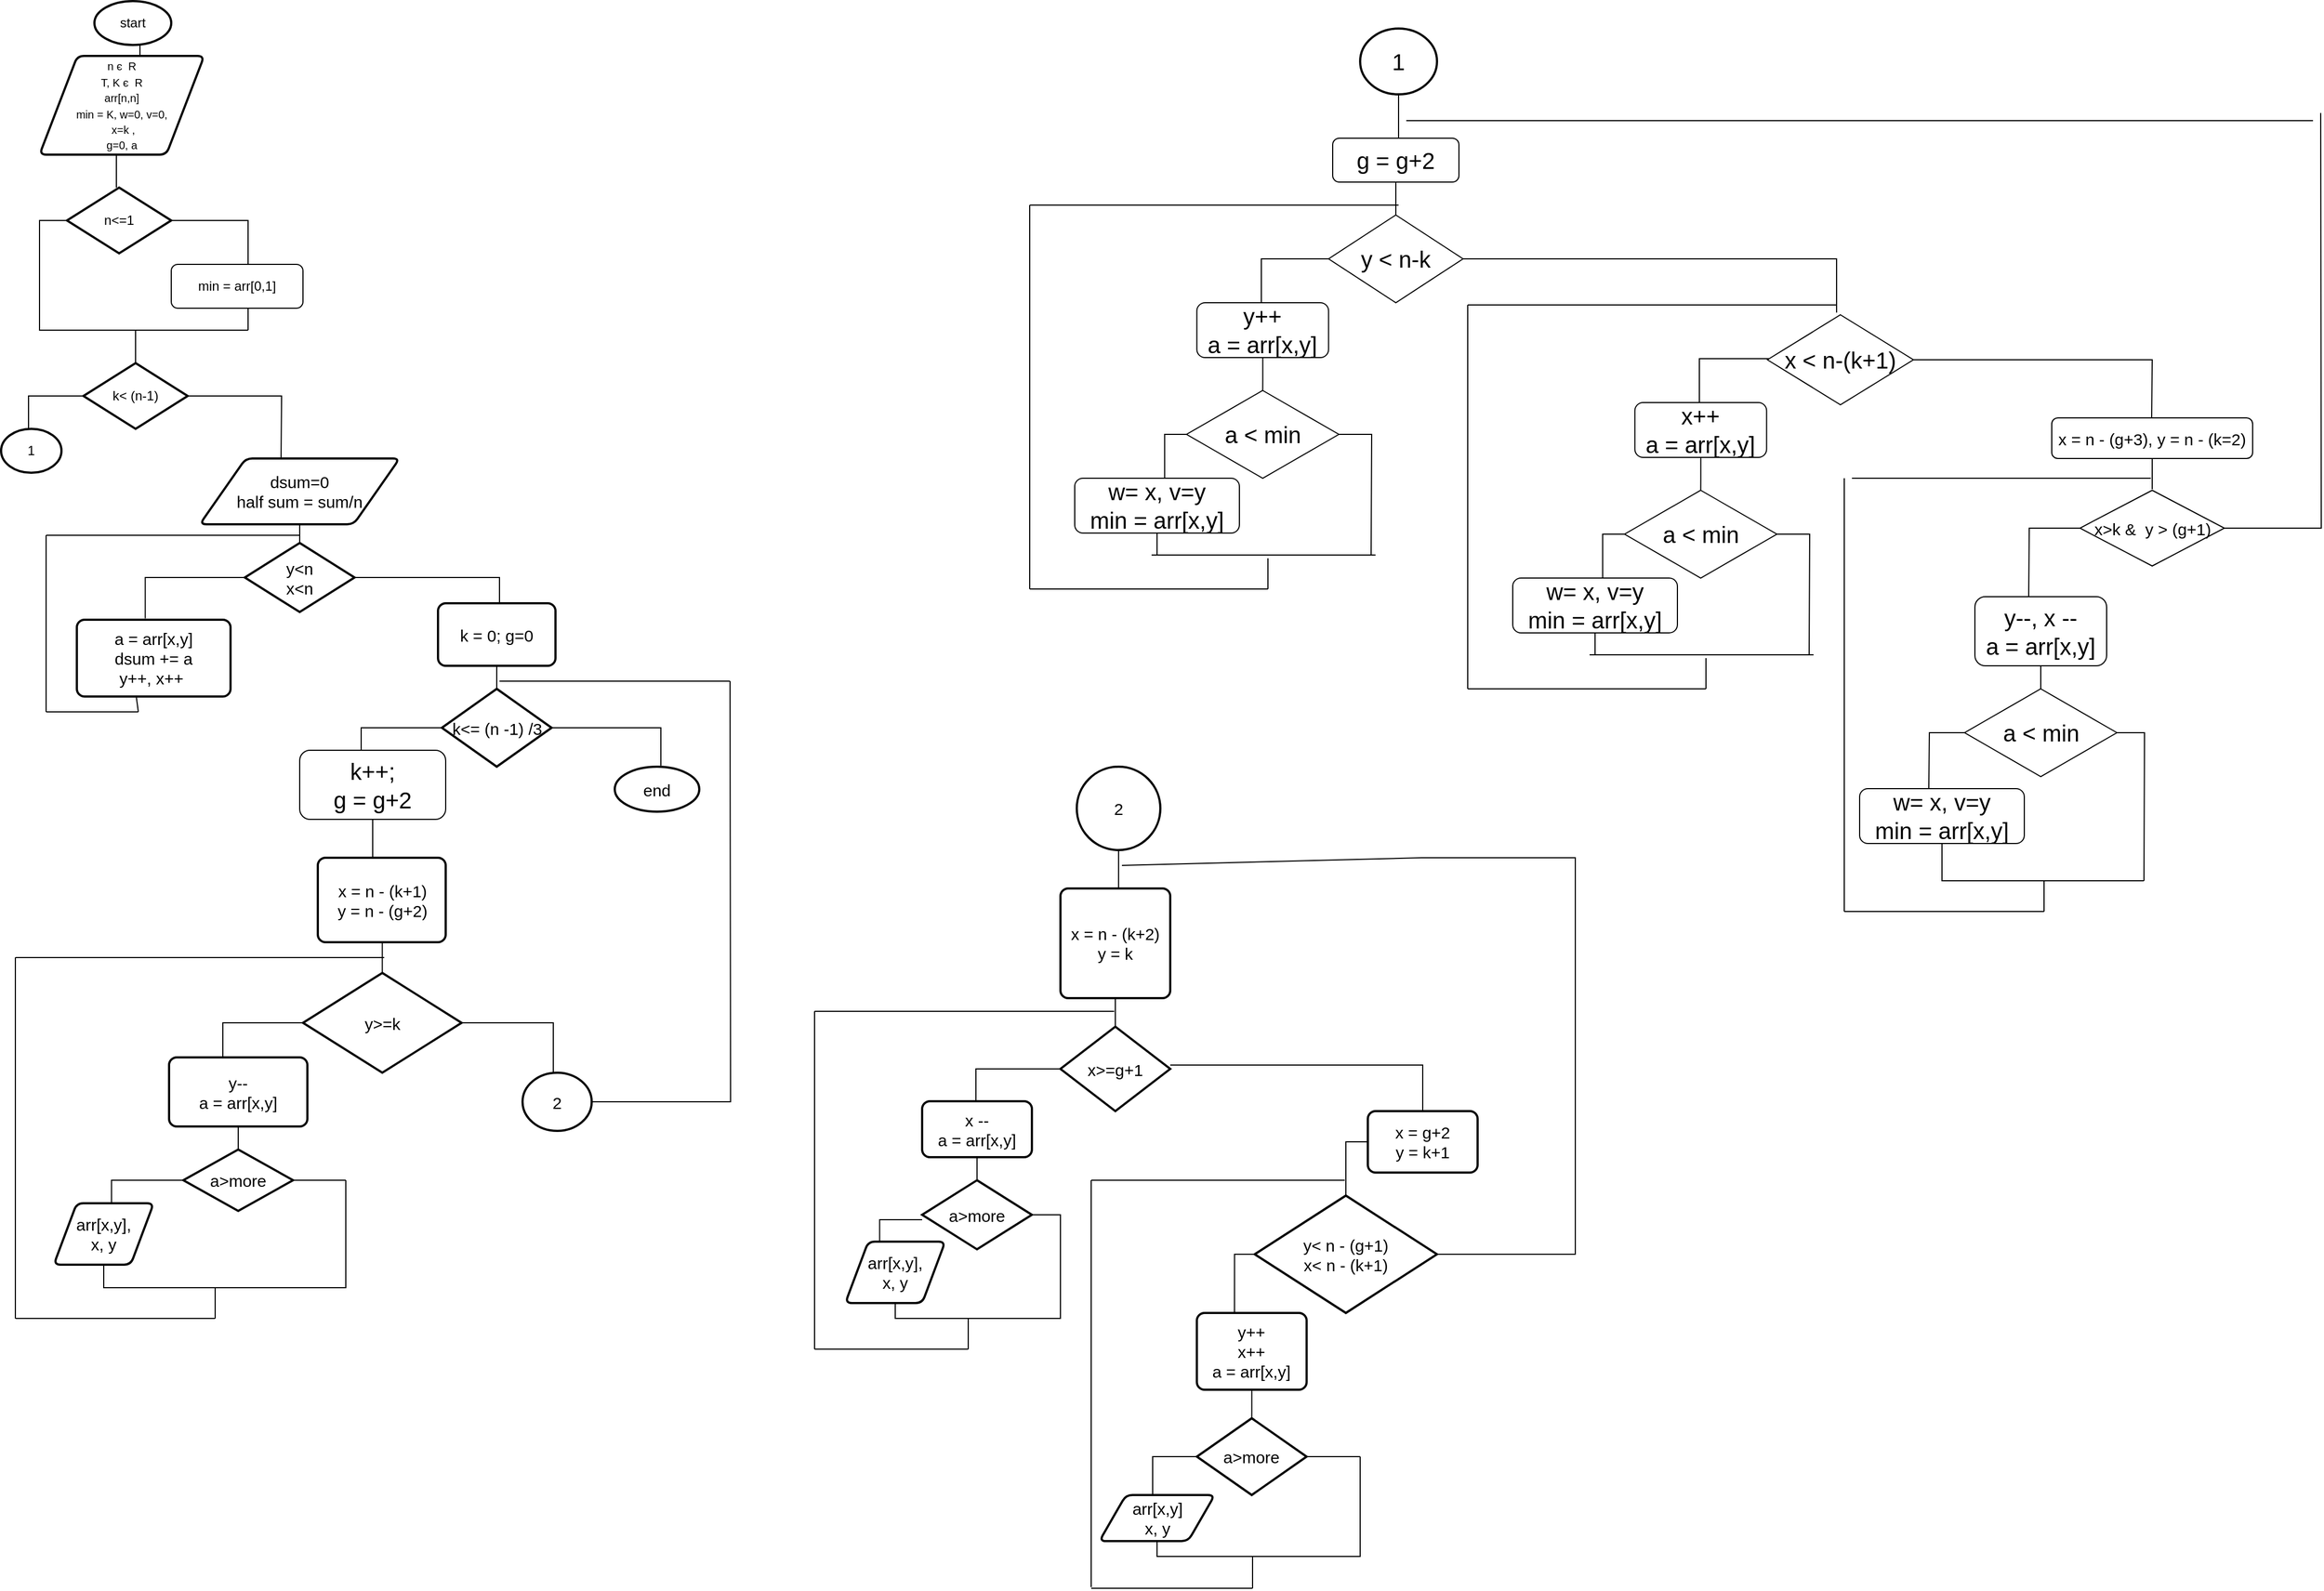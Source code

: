 <mxfile version="16.2.4" type="device"><diagram id="taNJNxWePkqRhsnGeFaj" name="Page-1"><mxGraphModel dx="1727" dy="1980" grid="1" gridSize="7" guides="1" tooltips="1" connect="1" arrows="1" fold="1" page="1" pageScale="1" pageWidth="2339" pageHeight="3300" math="0" shadow="0"><root><mxCell id="0"/><mxCell id="1" parent="0"/><mxCell id="MBx-ODKDpUe-lA3WlUnt-1" style="edgeStyle=orthogonalEdgeStyle;rounded=0;orthogonalLoop=1;jettySize=auto;html=1;exitX=0.5;exitY=1;exitDx=0;exitDy=0;exitPerimeter=0;entryX=0.61;entryY=0;entryDx=0;entryDy=0;entryPerimeter=0;endArrow=none;endFill=0;" edge="1" parent="1" source="MBx-ODKDpUe-lA3WlUnt-2" target="MBx-ODKDpUe-lA3WlUnt-4"><mxGeometry relative="1" as="geometry"/></mxCell><mxCell id="MBx-ODKDpUe-lA3WlUnt-2" value="start" style="strokeWidth=2;html=1;shape=mxgraph.flowchart.start_1;whiteSpace=wrap;" vertex="1" parent="1"><mxGeometry x="100" y="10" width="70" height="40" as="geometry"/></mxCell><mxCell id="MBx-ODKDpUe-lA3WlUnt-3" style="edgeStyle=orthogonalEdgeStyle;rounded=0;orthogonalLoop=1;jettySize=auto;html=1;exitX=0.5;exitY=1;exitDx=0;exitDy=0;fontSize=10;endArrow=none;endFill=0;" edge="1" parent="1" source="MBx-ODKDpUe-lA3WlUnt-4"><mxGeometry relative="1" as="geometry"><mxPoint x="120" y="180" as="targetPoint"/></mxGeometry></mxCell><mxCell id="MBx-ODKDpUe-lA3WlUnt-4" value="&lt;font style=&quot;font-size: 10px&quot;&gt;&lt;font style=&quot;font-size: 10px&quot;&gt;n є &amp;nbsp;R&lt;br&gt;T, K&amp;nbsp;є &amp;nbsp;R&lt;br&gt;&lt;/font&gt;&lt;font style=&quot;font-size: 10px&quot;&gt;arr[n,n]&lt;br&gt;min = K,&amp;nbsp;w=0, v=0,&lt;br&gt;&amp;nbsp;x=k ,&lt;br&gt;g=0, a&lt;/font&gt;&lt;/font&gt;" style="shape=parallelogram;html=1;strokeWidth=2;perimeter=parallelogramPerimeter;whiteSpace=wrap;rounded=1;arcSize=12;size=0.23;" vertex="1" parent="1"><mxGeometry x="50" y="60" width="150" height="90" as="geometry"/></mxCell><mxCell id="MBx-ODKDpUe-lA3WlUnt-5" style="edgeStyle=orthogonalEdgeStyle;rounded=0;orthogonalLoop=1;jettySize=auto;html=1;endArrow=none;endFill=0;" edge="1" parent="1" source="MBx-ODKDpUe-lA3WlUnt-7"><mxGeometry relative="1" as="geometry"><mxPoint x="240" y="310" as="targetPoint"/><Array as="points"><mxPoint x="50" y="210"/><mxPoint x="50" y="310"/></Array></mxGeometry></mxCell><mxCell id="MBx-ODKDpUe-lA3WlUnt-6" style="edgeStyle=orthogonalEdgeStyle;rounded=0;orthogonalLoop=1;jettySize=auto;html=1;endArrow=none;endFill=0;" edge="1" parent="1" source="MBx-ODKDpUe-lA3WlUnt-7"><mxGeometry relative="1" as="geometry"><mxPoint x="240" y="310" as="targetPoint"/><Array as="points"><mxPoint x="240" y="210"/></Array></mxGeometry></mxCell><mxCell id="MBx-ODKDpUe-lA3WlUnt-7" value="n&amp;lt;=1" style="strokeWidth=2;html=1;shape=mxgraph.flowchart.decision;whiteSpace=wrap;" vertex="1" parent="1"><mxGeometry x="75" y="180" width="95" height="60" as="geometry"/></mxCell><mxCell id="MBx-ODKDpUe-lA3WlUnt-8" value="min = arr[0,1]" style="rounded=1;whiteSpace=wrap;html=1;" vertex="1" parent="1"><mxGeometry x="170" y="250" width="120" height="40" as="geometry"/></mxCell><mxCell id="MBx-ODKDpUe-lA3WlUnt-9" style="edgeStyle=orthogonalEdgeStyle;rounded=0;orthogonalLoop=1;jettySize=auto;html=1;endArrow=none;endFill=0;" edge="1" parent="1" source="MBx-ODKDpUe-lA3WlUnt-12"><mxGeometry relative="1" as="geometry"><mxPoint x="270" y="430" as="targetPoint"/></mxGeometry></mxCell><mxCell id="MBx-ODKDpUe-lA3WlUnt-10" style="edgeStyle=orthogonalEdgeStyle;rounded=0;orthogonalLoop=1;jettySize=auto;html=1;fontSize=10;endArrow=none;endFill=0;" edge="1" parent="1" source="MBx-ODKDpUe-lA3WlUnt-12"><mxGeometry relative="1" as="geometry"><mxPoint x="40.0" y="400" as="targetPoint"/><Array as="points"><mxPoint x="40" y="370"/></Array></mxGeometry></mxCell><mxCell id="MBx-ODKDpUe-lA3WlUnt-11" style="edgeStyle=orthogonalEdgeStyle;rounded=0;orthogonalLoop=1;jettySize=auto;html=1;fontSize=10;endArrow=none;endFill=0;" edge="1" parent="1" source="MBx-ODKDpUe-lA3WlUnt-12"><mxGeometry relative="1" as="geometry"><mxPoint x="137.5" y="310" as="targetPoint"/></mxGeometry></mxCell><mxCell id="MBx-ODKDpUe-lA3WlUnt-12" value="k&amp;lt; (n-1)" style="strokeWidth=2;html=1;shape=mxgraph.flowchart.decision;whiteSpace=wrap;" vertex="1" parent="1"><mxGeometry x="90" y="340" width="95" height="60" as="geometry"/></mxCell><mxCell id="MBx-ODKDpUe-lA3WlUnt-13" value="1" style="strokeWidth=2;html=1;shape=mxgraph.flowchart.start_2;whiteSpace=wrap;" vertex="1" parent="1"><mxGeometry x="15" y="400" width="55" height="40" as="geometry"/></mxCell><mxCell id="MBx-ODKDpUe-lA3WlUnt-28" style="edgeStyle=orthogonalEdgeStyle;rounded=0;orthogonalLoop=1;jettySize=auto;html=1;fontSize=21;endArrow=none;endFill=0;" edge="1" parent="1" source="MBx-ODKDpUe-lA3WlUnt-29"><mxGeometry relative="1" as="geometry"><mxPoint x="1288" y="135.0" as="targetPoint"/></mxGeometry></mxCell><mxCell id="MBx-ODKDpUe-lA3WlUnt-29" value="&lt;font style=&quot;font-size: 21px&quot;&gt;1&lt;/font&gt;" style="strokeWidth=2;html=1;shape=mxgraph.flowchart.start_2;whiteSpace=wrap;fontSize=10;" vertex="1" parent="1"><mxGeometry x="1253" y="35" width="70" height="60" as="geometry"/></mxCell><mxCell id="MBx-ODKDpUe-lA3WlUnt-30" style="edgeStyle=orthogonalEdgeStyle;rounded=0;orthogonalLoop=1;jettySize=auto;html=1;fontSize=21;endArrow=none;endFill=0;" edge="1" parent="1" source="MBx-ODKDpUe-lA3WlUnt-31"><mxGeometry relative="1" as="geometry"><mxPoint x="1285.5" y="205" as="targetPoint"/></mxGeometry></mxCell><mxCell id="MBx-ODKDpUe-lA3WlUnt-31" value="g = g+2" style="rounded=1;whiteSpace=wrap;html=1;fontSize=21;" vertex="1" parent="1"><mxGeometry x="1228" y="135" width="115" height="40" as="geometry"/></mxCell><mxCell id="MBx-ODKDpUe-lA3WlUnt-32" style="edgeStyle=orthogonalEdgeStyle;rounded=0;orthogonalLoop=1;jettySize=auto;html=1;fontSize=21;endArrow=none;endFill=0;" edge="1" parent="1" source="MBx-ODKDpUe-lA3WlUnt-33"><mxGeometry relative="1" as="geometry"><mxPoint x="1163" y="285" as="targetPoint"/><Array as="points"><mxPoint x="1163" y="245"/></Array></mxGeometry></mxCell><mxCell id="MBx-ODKDpUe-lA3WlUnt-47" style="edgeStyle=orthogonalEdgeStyle;rounded=0;orthogonalLoop=1;jettySize=auto;html=1;endArrow=none;endFill=0;" edge="1" parent="1" source="MBx-ODKDpUe-lA3WlUnt-33"><mxGeometry relative="1" as="geometry"><mxPoint x="1687" y="294" as="targetPoint"/><Array as="points"><mxPoint x="1687" y="245"/></Array></mxGeometry></mxCell><mxCell id="MBx-ODKDpUe-lA3WlUnt-33" value="y &amp;lt; n-k" style="rhombus;whiteSpace=wrap;html=1;fontSize=21;" vertex="1" parent="1"><mxGeometry x="1224.25" y="205" width="122.5" height="80" as="geometry"/></mxCell><mxCell id="MBx-ODKDpUe-lA3WlUnt-34" style="edgeStyle=orthogonalEdgeStyle;rounded=0;orthogonalLoop=1;jettySize=auto;html=1;fontSize=21;endArrow=none;endFill=0;" edge="1" parent="1" source="MBx-ODKDpUe-lA3WlUnt-35"><mxGeometry relative="1" as="geometry"><mxPoint x="1164.25" y="365" as="targetPoint"/></mxGeometry></mxCell><mxCell id="MBx-ODKDpUe-lA3WlUnt-35" value="y++&lt;br&gt;a = arr[x,y]" style="rounded=1;whiteSpace=wrap;html=1;fontSize=21;" vertex="1" parent="1"><mxGeometry x="1104.25" y="285" width="120" height="50" as="geometry"/></mxCell><mxCell id="MBx-ODKDpUe-lA3WlUnt-36" style="edgeStyle=orthogonalEdgeStyle;rounded=0;orthogonalLoop=1;jettySize=auto;html=1;fontSize=21;endArrow=none;endFill=0;" edge="1" parent="1" source="MBx-ODKDpUe-lA3WlUnt-38"><mxGeometry relative="1" as="geometry"><mxPoint x="1073" y="445" as="targetPoint"/></mxGeometry></mxCell><mxCell id="MBx-ODKDpUe-lA3WlUnt-37" style="edgeStyle=orthogonalEdgeStyle;rounded=0;orthogonalLoop=1;jettySize=auto;html=1;fontSize=21;endArrow=none;endFill=0;" edge="1" parent="1" source="MBx-ODKDpUe-lA3WlUnt-38"><mxGeometry relative="1" as="geometry"><mxPoint x="1263" y="515" as="targetPoint"/></mxGeometry></mxCell><mxCell id="MBx-ODKDpUe-lA3WlUnt-38" value="a &amp;lt; min" style="rhombus;whiteSpace=wrap;html=1;fontSize=21;" vertex="1" parent="1"><mxGeometry x="1094.87" y="365" width="138.75" height="80" as="geometry"/></mxCell><mxCell id="MBx-ODKDpUe-lA3WlUnt-39" style="edgeStyle=orthogonalEdgeStyle;rounded=0;orthogonalLoop=1;jettySize=auto;html=1;fontSize=21;endArrow=none;endFill=0;" edge="1" parent="1" source="MBx-ODKDpUe-lA3WlUnt-40"><mxGeometry relative="1" as="geometry"><mxPoint x="1068" y="515" as="targetPoint"/></mxGeometry></mxCell><mxCell id="MBx-ODKDpUe-lA3WlUnt-40" value="w= x, v=y&lt;br&gt;min = arr[x,y]" style="rounded=1;whiteSpace=wrap;html=1;fontSize=21;" vertex="1" parent="1"><mxGeometry x="993" y="445" width="150" height="50" as="geometry"/></mxCell><mxCell id="MBx-ODKDpUe-lA3WlUnt-41" value="" style="endArrow=none;html=1;rounded=0;fontSize=21;" edge="1" parent="1"><mxGeometry width="50" height="50" relative="1" as="geometry"><mxPoint x="1063" y="515" as="sourcePoint"/><mxPoint x="1267" y="515" as="targetPoint"/></mxGeometry></mxCell><mxCell id="MBx-ODKDpUe-lA3WlUnt-42" value="" style="endArrow=none;html=1;rounded=0;" edge="1" parent="1"><mxGeometry width="50" height="50" relative="1" as="geometry"><mxPoint x="1169" y="546" as="sourcePoint"/><mxPoint x="1169" y="518" as="targetPoint"/></mxGeometry></mxCell><mxCell id="MBx-ODKDpUe-lA3WlUnt-43" value="" style="endArrow=none;html=1;rounded=0;" edge="1" parent="1"><mxGeometry width="50" height="50" relative="1" as="geometry"><mxPoint x="952" y="546" as="sourcePoint"/><mxPoint x="1169" y="546" as="targetPoint"/></mxGeometry></mxCell><mxCell id="MBx-ODKDpUe-lA3WlUnt-44" value="" style="endArrow=none;html=1;rounded=0;" edge="1" parent="1"><mxGeometry width="50" height="50" relative="1" as="geometry"><mxPoint x="952" y="546" as="sourcePoint"/><mxPoint x="952" y="196" as="targetPoint"/></mxGeometry></mxCell><mxCell id="MBx-ODKDpUe-lA3WlUnt-45" value="" style="endArrow=none;html=1;rounded=0;" edge="1" parent="1"><mxGeometry width="50" height="50" relative="1" as="geometry"><mxPoint x="952" y="196" as="sourcePoint"/><mxPoint x="1288" y="196" as="targetPoint"/></mxGeometry></mxCell><mxCell id="MBx-ODKDpUe-lA3WlUnt-49" style="edgeStyle=orthogonalEdgeStyle;rounded=0;orthogonalLoop=1;jettySize=auto;html=1;fontSize=21;endArrow=none;endFill=0;exitX=0;exitY=0.5;exitDx=0;exitDy=0;" edge="1" parent="1" source="MBx-ODKDpUe-lA3WlUnt-50"><mxGeometry relative="1" as="geometry"><mxPoint x="1562" y="376" as="targetPoint"/><Array as="points"><mxPoint x="1631" y="336"/><mxPoint x="1562" y="336"/></Array></mxGeometry></mxCell><mxCell id="MBx-ODKDpUe-lA3WlUnt-63" style="edgeStyle=orthogonalEdgeStyle;rounded=0;orthogonalLoop=1;jettySize=auto;html=1;endArrow=none;endFill=0;" edge="1" parent="1" source="MBx-ODKDpUe-lA3WlUnt-50"><mxGeometry relative="1" as="geometry"><mxPoint x="1974" y="392" as="targetPoint"/></mxGeometry></mxCell><mxCell id="MBx-ODKDpUe-lA3WlUnt-50" value="x &amp;lt; n-(k+1)" style="rhombus;whiteSpace=wrap;html=1;fontSize=21;" vertex="1" parent="1"><mxGeometry x="1624" y="296" width="133" height="82" as="geometry"/></mxCell><mxCell id="MBx-ODKDpUe-lA3WlUnt-51" style="edgeStyle=orthogonalEdgeStyle;rounded=0;orthogonalLoop=1;jettySize=auto;html=1;fontSize=21;endArrow=none;endFill=0;" edge="1" parent="1" source="MBx-ODKDpUe-lA3WlUnt-52"><mxGeometry relative="1" as="geometry"><mxPoint x="1563.25" y="456" as="targetPoint"/></mxGeometry></mxCell><mxCell id="MBx-ODKDpUe-lA3WlUnt-52" value="x++&lt;br&gt;a = arr[x,y]" style="rounded=1;whiteSpace=wrap;html=1;fontSize=21;" vertex="1" parent="1"><mxGeometry x="1503.25" y="376" width="120" height="50" as="geometry"/></mxCell><mxCell id="MBx-ODKDpUe-lA3WlUnt-53" style="edgeStyle=orthogonalEdgeStyle;rounded=0;orthogonalLoop=1;jettySize=auto;html=1;fontSize=21;endArrow=none;endFill=0;" edge="1" parent="1" source="MBx-ODKDpUe-lA3WlUnt-55"><mxGeometry relative="1" as="geometry"><mxPoint x="1472" y="536" as="targetPoint"/></mxGeometry></mxCell><mxCell id="MBx-ODKDpUe-lA3WlUnt-54" style="edgeStyle=orthogonalEdgeStyle;rounded=0;orthogonalLoop=1;jettySize=auto;html=1;fontSize=21;endArrow=none;endFill=0;" edge="1" parent="1" source="MBx-ODKDpUe-lA3WlUnt-55"><mxGeometry relative="1" as="geometry"><mxPoint x="1662" y="606" as="targetPoint"/></mxGeometry></mxCell><mxCell id="MBx-ODKDpUe-lA3WlUnt-55" value="a &amp;lt; min" style="rhombus;whiteSpace=wrap;html=1;fontSize=21;" vertex="1" parent="1"><mxGeometry x="1493.87" y="456" width="138.75" height="80" as="geometry"/></mxCell><mxCell id="MBx-ODKDpUe-lA3WlUnt-56" style="edgeStyle=orthogonalEdgeStyle;rounded=0;orthogonalLoop=1;jettySize=auto;html=1;fontSize=21;endArrow=none;endFill=0;" edge="1" parent="1" source="MBx-ODKDpUe-lA3WlUnt-57"><mxGeometry relative="1" as="geometry"><mxPoint x="1467" y="606" as="targetPoint"/></mxGeometry></mxCell><mxCell id="MBx-ODKDpUe-lA3WlUnt-57" value="w= x, v=y&lt;br&gt;min = arr[x,y]" style="rounded=1;whiteSpace=wrap;html=1;fontSize=21;" vertex="1" parent="1"><mxGeometry x="1392" y="536" width="150" height="50" as="geometry"/></mxCell><mxCell id="MBx-ODKDpUe-lA3WlUnt-58" value="" style="endArrow=none;html=1;rounded=0;fontSize=21;" edge="1" parent="1"><mxGeometry width="50" height="50" relative="1" as="geometry"><mxPoint x="1462" y="606" as="sourcePoint"/><mxPoint x="1666" y="606" as="targetPoint"/></mxGeometry></mxCell><mxCell id="MBx-ODKDpUe-lA3WlUnt-59" value="" style="endArrow=none;html=1;rounded=0;" edge="1" parent="1"><mxGeometry width="50" height="50" relative="1" as="geometry"><mxPoint x="1568" y="637" as="sourcePoint"/><mxPoint x="1568" y="609" as="targetPoint"/></mxGeometry></mxCell><mxCell id="MBx-ODKDpUe-lA3WlUnt-60" value="" style="endArrow=none;html=1;rounded=0;" edge="1" parent="1"><mxGeometry width="50" height="50" relative="1" as="geometry"><mxPoint x="1351" y="637" as="sourcePoint"/><mxPoint x="1568" y="637" as="targetPoint"/></mxGeometry></mxCell><mxCell id="MBx-ODKDpUe-lA3WlUnt-61" value="" style="endArrow=none;html=1;rounded=0;" edge="1" parent="1"><mxGeometry width="50" height="50" relative="1" as="geometry"><mxPoint x="1351" y="637" as="sourcePoint"/><mxPoint x="1351" y="287" as="targetPoint"/></mxGeometry></mxCell><mxCell id="MBx-ODKDpUe-lA3WlUnt-62" value="" style="endArrow=none;html=1;rounded=0;" edge="1" parent="1"><mxGeometry width="50" height="50" relative="1" as="geometry"><mxPoint x="1351" y="287" as="sourcePoint"/><mxPoint x="1687" y="287" as="targetPoint"/></mxGeometry></mxCell><mxCell id="MBx-ODKDpUe-lA3WlUnt-65" style="edgeStyle=orthogonalEdgeStyle;rounded=0;orthogonalLoop=1;jettySize=auto;html=1;fontSize=15;endArrow=none;endFill=0;" edge="1" parent="1" source="MBx-ODKDpUe-lA3WlUnt-64"><mxGeometry relative="1" as="geometry"><mxPoint x="1974.5" y="455" as="targetPoint"/></mxGeometry></mxCell><mxCell id="MBx-ODKDpUe-lA3WlUnt-64" value="&lt;font style=&quot;font-size: 15px&quot;&gt;x = n - (g+3), y = n - (k=2)&lt;/font&gt;" style="rounded=1;whiteSpace=wrap;html=1;" vertex="1" parent="1"><mxGeometry x="1883" y="390" width="183" height="37" as="geometry"/></mxCell><mxCell id="MBx-ODKDpUe-lA3WlUnt-67" style="edgeStyle=orthogonalEdgeStyle;rounded=0;orthogonalLoop=1;jettySize=auto;html=1;fontSize=15;endArrow=none;endFill=0;" edge="1" parent="1" source="MBx-ODKDpUe-lA3WlUnt-66"><mxGeometry relative="1" as="geometry"><mxPoint x="1862" y="553" as="targetPoint"/></mxGeometry></mxCell><mxCell id="MBx-ODKDpUe-lA3WlUnt-68" style="edgeStyle=orthogonalEdgeStyle;rounded=0;orthogonalLoop=1;jettySize=auto;html=1;exitX=1;exitY=0.5;exitDx=0;exitDy=0;fontSize=15;endArrow=none;endFill=0;" edge="1" parent="1" source="MBx-ODKDpUe-lA3WlUnt-66"><mxGeometry relative="1" as="geometry"><mxPoint x="2128" y="112" as="targetPoint"/></mxGeometry></mxCell><mxCell id="MBx-ODKDpUe-lA3WlUnt-66" value="x&amp;gt;k &amp;amp; &amp;nbsp;y &amp;gt; (g+1)" style="rhombus;whiteSpace=wrap;html=1;fontSize=15;" vertex="1" parent="1"><mxGeometry x="1908.75" y="456" width="131.5" height="69" as="geometry"/></mxCell><mxCell id="MBx-ODKDpUe-lA3WlUnt-69" value="" style="endArrow=none;html=1;rounded=0;fontSize=15;" edge="1" parent="1"><mxGeometry width="50" height="50" relative="1" as="geometry"><mxPoint x="1295" y="119" as="sourcePoint"/><mxPoint x="2121" y="119" as="targetPoint"/></mxGeometry></mxCell><mxCell id="MBx-ODKDpUe-lA3WlUnt-89" value="y--, x --&lt;br&gt;a = arr[x,y]" style="rounded=1;whiteSpace=wrap;html=1;fontSize=21;" vertex="1" parent="1"><mxGeometry x="1813" y="553" width="120" height="63" as="geometry"/></mxCell><mxCell id="MBx-ODKDpUe-lA3WlUnt-100" style="edgeStyle=orthogonalEdgeStyle;rounded=0;orthogonalLoop=1;jettySize=auto;html=1;entryX=0.5;entryY=1;entryDx=0;entryDy=0;fontSize=15;endArrow=none;endFill=0;" edge="1" parent="1" source="MBx-ODKDpUe-lA3WlUnt-92" target="MBx-ODKDpUe-lA3WlUnt-89"><mxGeometry relative="1" as="geometry"/></mxCell><mxCell id="MBx-ODKDpUe-lA3WlUnt-101" style="edgeStyle=orthogonalEdgeStyle;rounded=0;orthogonalLoop=1;jettySize=auto;html=1;fontSize=15;endArrow=none;endFill=0;" edge="1" parent="1" source="MBx-ODKDpUe-lA3WlUnt-92"><mxGeometry relative="1" as="geometry"><mxPoint x="1771" y="728" as="targetPoint"/></mxGeometry></mxCell><mxCell id="MBx-ODKDpUe-lA3WlUnt-102" style="edgeStyle=orthogonalEdgeStyle;rounded=0;orthogonalLoop=1;jettySize=auto;html=1;fontSize=15;endArrow=none;endFill=0;" edge="1" parent="1" source="MBx-ODKDpUe-lA3WlUnt-92"><mxGeometry relative="1" as="geometry"><mxPoint x="1967" y="812" as="targetPoint"/></mxGeometry></mxCell><mxCell id="MBx-ODKDpUe-lA3WlUnt-92" value="a &amp;lt; min" style="rhombus;whiteSpace=wrap;html=1;fontSize=21;" vertex="1" parent="1"><mxGeometry x="1803.62" y="637" width="138.75" height="80" as="geometry"/></mxCell><mxCell id="MBx-ODKDpUe-lA3WlUnt-103" style="edgeStyle=orthogonalEdgeStyle;rounded=0;orthogonalLoop=1;jettySize=auto;html=1;fontSize=15;endArrow=none;endFill=0;" edge="1" parent="1" source="MBx-ODKDpUe-lA3WlUnt-94"><mxGeometry relative="1" as="geometry"><mxPoint x="1967" y="812" as="targetPoint"/><Array as="points"><mxPoint x="1783" y="812"/></Array></mxGeometry></mxCell><mxCell id="MBx-ODKDpUe-lA3WlUnt-94" value="w= x, v=y&lt;br&gt;min = arr[x,y]" style="rounded=1;whiteSpace=wrap;html=1;fontSize=21;" vertex="1" parent="1"><mxGeometry x="1708" y="728" width="150" height="50" as="geometry"/></mxCell><mxCell id="MBx-ODKDpUe-lA3WlUnt-98" value="" style="endArrow=none;html=1;rounded=0;" edge="1" parent="1"><mxGeometry width="50" height="50" relative="1" as="geometry"><mxPoint x="1694" y="840" as="sourcePoint"/><mxPoint x="1694" y="445" as="targetPoint"/></mxGeometry></mxCell><mxCell id="MBx-ODKDpUe-lA3WlUnt-99" value="" style="endArrow=none;html=1;rounded=0;" edge="1" parent="1"><mxGeometry width="50" height="50" relative="1" as="geometry"><mxPoint x="1701" y="445" as="sourcePoint"/><mxPoint x="1973.25" y="445" as="targetPoint"/></mxGeometry></mxCell><mxCell id="MBx-ODKDpUe-lA3WlUnt-104" value="" style="endArrow=none;html=1;rounded=0;fontSize=15;" edge="1" parent="1"><mxGeometry width="50" height="50" relative="1" as="geometry"><mxPoint x="1694" y="840" as="sourcePoint"/><mxPoint x="1876" y="840" as="targetPoint"/></mxGeometry></mxCell><mxCell id="MBx-ODKDpUe-lA3WlUnt-105" value="" style="endArrow=none;html=1;rounded=0;fontSize=15;" edge="1" parent="1"><mxGeometry width="50" height="50" relative="1" as="geometry"><mxPoint x="1876" y="840" as="sourcePoint"/><mxPoint x="1876" y="812" as="targetPoint"/></mxGeometry></mxCell><mxCell id="MBx-ODKDpUe-lA3WlUnt-108" style="edgeStyle=orthogonalEdgeStyle;rounded=0;orthogonalLoop=1;jettySize=auto;html=1;fontSize=15;endArrow=none;endFill=0;" edge="1" parent="1" source="MBx-ODKDpUe-lA3WlUnt-107" target="MBx-ODKDpUe-lA3WlUnt-109"><mxGeometry relative="1" as="geometry"><mxPoint x="273.0" y="518" as="targetPoint"/></mxGeometry></mxCell><mxCell id="MBx-ODKDpUe-lA3WlUnt-107" value="dsum=0&lt;br&gt;half sum = sum/n" style="shape=parallelogram;html=1;strokeWidth=2;perimeter=parallelogramPerimeter;whiteSpace=wrap;rounded=1;arcSize=12;size=0.23;fontSize=15;" vertex="1" parent="1"><mxGeometry x="196" y="427" width="182" height="60" as="geometry"/></mxCell><mxCell id="MBx-ODKDpUe-lA3WlUnt-111" style="edgeStyle=orthogonalEdgeStyle;rounded=0;orthogonalLoop=1;jettySize=auto;html=1;exitX=0;exitY=0.5;exitDx=0;exitDy=0;exitPerimeter=0;fontSize=15;endArrow=none;endFill=0;entryX=0.445;entryY=-0.018;entryDx=0;entryDy=0;entryPerimeter=0;" edge="1" parent="1" source="MBx-ODKDpUe-lA3WlUnt-109" target="MBx-ODKDpUe-lA3WlUnt-112"><mxGeometry relative="1" as="geometry"><mxPoint x="84" y="574" as="targetPoint"/></mxGeometry></mxCell><mxCell id="MBx-ODKDpUe-lA3WlUnt-118" style="edgeStyle=orthogonalEdgeStyle;rounded=0;orthogonalLoop=1;jettySize=auto;html=1;fontSize=15;endArrow=none;endFill=0;" edge="1" parent="1" source="MBx-ODKDpUe-lA3WlUnt-109"><mxGeometry relative="1" as="geometry"><mxPoint x="469" y="560" as="targetPoint"/><Array as="points"><mxPoint x="469" y="535"/></Array></mxGeometry></mxCell><mxCell id="MBx-ODKDpUe-lA3WlUnt-109" value="y&amp;lt;n&lt;br&gt;x&amp;lt;n" style="strokeWidth=2;html=1;shape=mxgraph.flowchart.decision;whiteSpace=wrap;fontSize=15;" vertex="1" parent="1"><mxGeometry x="237" y="504" width="100" height="63" as="geometry"/></mxCell><mxCell id="MBx-ODKDpUe-lA3WlUnt-112" value="a = arr[x,y]&lt;br&gt;dsum += a&lt;br&gt;y++, x++&amp;nbsp;" style="rounded=1;whiteSpace=wrap;html=1;absoluteArcSize=1;arcSize=14;strokeWidth=2;fontSize=15;" vertex="1" parent="1"><mxGeometry x="84" y="574" width="140" height="70" as="geometry"/></mxCell><mxCell id="MBx-ODKDpUe-lA3WlUnt-114" value="" style="endArrow=none;html=1;rounded=0;fontSize=15;" edge="1" parent="1"><mxGeometry width="50" height="50" relative="1" as="geometry"><mxPoint x="56" y="497" as="sourcePoint"/><mxPoint x="287" y="497" as="targetPoint"/></mxGeometry></mxCell><mxCell id="MBx-ODKDpUe-lA3WlUnt-115" value="" style="endArrow=none;html=1;rounded=0;fontSize=15;" edge="1" parent="1"><mxGeometry width="50" height="50" relative="1" as="geometry"><mxPoint x="56" y="497" as="sourcePoint"/><mxPoint x="56" y="658" as="targetPoint"/></mxGeometry></mxCell><mxCell id="MBx-ODKDpUe-lA3WlUnt-116" value="" style="endArrow=none;html=1;rounded=0;fontSize=15;" edge="1" parent="1"><mxGeometry width="50" height="50" relative="1" as="geometry"><mxPoint x="56" y="658" as="sourcePoint"/><mxPoint x="140" y="658" as="targetPoint"/></mxGeometry></mxCell><mxCell id="MBx-ODKDpUe-lA3WlUnt-117" value="" style="endArrow=none;html=1;rounded=0;fontSize=15;entryX=0.386;entryY=0.991;entryDx=0;entryDy=0;entryPerimeter=0;" edge="1" parent="1" target="MBx-ODKDpUe-lA3WlUnt-112"><mxGeometry width="50" height="50" relative="1" as="geometry"><mxPoint x="140" y="658" as="sourcePoint"/><mxPoint x="218" y="483" as="targetPoint"/></mxGeometry></mxCell><mxCell id="MBx-ODKDpUe-lA3WlUnt-122" style="edgeStyle=orthogonalEdgeStyle;rounded=0;orthogonalLoop=1;jettySize=auto;html=1;fontSize=15;endArrow=none;endFill=0;" edge="1" parent="1" source="MBx-ODKDpUe-lA3WlUnt-119"><mxGeometry relative="1" as="geometry"><mxPoint x="343" y="693" as="targetPoint"/><Array as="points"><mxPoint x="343" y="673"/></Array></mxGeometry></mxCell><mxCell id="MBx-ODKDpUe-lA3WlUnt-152" style="edgeStyle=orthogonalEdgeStyle;rounded=0;orthogonalLoop=1;jettySize=auto;html=1;fontSize=15;endArrow=none;endFill=0;" edge="1" parent="1" source="MBx-ODKDpUe-lA3WlUnt-119"><mxGeometry relative="1" as="geometry"><mxPoint x="616" y="707" as="targetPoint"/><Array as="points"><mxPoint x="616" y="673"/></Array></mxGeometry></mxCell><mxCell id="MBx-ODKDpUe-lA3WlUnt-119" value="k&amp;lt;= (n -1) /3" style="strokeWidth=2;html=1;shape=mxgraph.flowchart.decision;whiteSpace=wrap;fontSize=15;" vertex="1" parent="1"><mxGeometry x="416.5" y="637" width="100" height="71" as="geometry"/></mxCell><mxCell id="MBx-ODKDpUe-lA3WlUnt-121" style="edgeStyle=orthogonalEdgeStyle;rounded=0;orthogonalLoop=1;jettySize=auto;html=1;fontSize=15;endArrow=none;endFill=0;" edge="1" parent="1" source="MBx-ODKDpUe-lA3WlUnt-120"><mxGeometry relative="1" as="geometry"><mxPoint x="466.5" y="637" as="targetPoint"/></mxGeometry></mxCell><mxCell id="MBx-ODKDpUe-lA3WlUnt-120" value="k = 0; g=0" style="rounded=1;whiteSpace=wrap;html=1;absoluteArcSize=1;arcSize=14;strokeWidth=2;fontSize=15;" vertex="1" parent="1"><mxGeometry x="413" y="559" width="107" height="57" as="geometry"/></mxCell><mxCell id="MBx-ODKDpUe-lA3WlUnt-150" style="edgeStyle=orthogonalEdgeStyle;rounded=0;orthogonalLoop=1;jettySize=auto;html=1;fontSize=15;endArrow=none;endFill=0;" edge="1" parent="1" source="MBx-ODKDpUe-lA3WlUnt-124"><mxGeometry relative="1" as="geometry"><mxPoint x="679" y="630" as="targetPoint"/></mxGeometry></mxCell><mxCell id="MBx-ODKDpUe-lA3WlUnt-124" value="2" style="strokeWidth=2;html=1;shape=mxgraph.flowchart.start_2;whiteSpace=wrap;fontSize=15;" vertex="1" parent="1"><mxGeometry x="490" y="987" width="63" height="53" as="geometry"/></mxCell><mxCell id="MBx-ODKDpUe-lA3WlUnt-145" style="edgeStyle=orthogonalEdgeStyle;rounded=0;orthogonalLoop=1;jettySize=auto;html=1;fontSize=15;endArrow=none;endFill=0;" edge="1" parent="1" source="MBx-ODKDpUe-lA3WlUnt-129"><mxGeometry relative="1" as="geometry"><mxPoint x="353.5" y="791" as="targetPoint"/></mxGeometry></mxCell><mxCell id="MBx-ODKDpUe-lA3WlUnt-129" value="k++; &lt;br&gt;g = g+2&lt;br&gt;" style="rounded=1;whiteSpace=wrap;html=1;fontSize=21;" vertex="1" parent="1"><mxGeometry x="287" y="693" width="133" height="63" as="geometry"/></mxCell><mxCell id="MBx-ODKDpUe-lA3WlUnt-147" style="edgeStyle=orthogonalEdgeStyle;rounded=0;orthogonalLoop=1;jettySize=auto;html=1;fontSize=15;endArrow=none;endFill=0;" edge="1" parent="1" source="MBx-ODKDpUe-lA3WlUnt-146"><mxGeometry relative="1" as="geometry"><mxPoint x="217" y="973" as="targetPoint"/><Array as="points"><mxPoint x="217" y="942"/></Array></mxGeometry></mxCell><mxCell id="MBx-ODKDpUe-lA3WlUnt-148" style="edgeStyle=orthogonalEdgeStyle;rounded=0;orthogonalLoop=1;jettySize=auto;html=1;fontSize=15;endArrow=none;endFill=0;" edge="1" parent="1" source="MBx-ODKDpUe-lA3WlUnt-146"><mxGeometry relative="1" as="geometry"><mxPoint x="518" y="987" as="targetPoint"/><Array as="points"><mxPoint x="518" y="942"/><mxPoint x="518" y="987"/></Array></mxGeometry></mxCell><mxCell id="MBx-ODKDpUe-lA3WlUnt-169" style="edgeStyle=orthogonalEdgeStyle;rounded=0;orthogonalLoop=1;jettySize=auto;html=1;fontSize=15;endArrow=none;endFill=0;" edge="1" parent="1" source="MBx-ODKDpUe-lA3WlUnt-146"><mxGeometry relative="1" as="geometry"><mxPoint x="362.25" y="868" as="targetPoint"/></mxGeometry></mxCell><mxCell id="MBx-ODKDpUe-lA3WlUnt-146" value="y&amp;gt;=k" style="strokeWidth=2;html=1;shape=mxgraph.flowchart.decision;whiteSpace=wrap;fontSize=15;" vertex="1" parent="1"><mxGeometry x="290" y="896" width="144.5" height="91" as="geometry"/></mxCell><mxCell id="MBx-ODKDpUe-lA3WlUnt-151" value="" style="endArrow=none;html=1;rounded=0;fontSize=15;" edge="1" parent="1"><mxGeometry width="50" height="50" relative="1" as="geometry"><mxPoint x="469" y="630" as="sourcePoint"/><mxPoint x="679" y="630" as="targetPoint"/></mxGeometry></mxCell><mxCell id="MBx-ODKDpUe-lA3WlUnt-154" value="end" style="strokeWidth=2;html=1;shape=mxgraph.flowchart.start_1;whiteSpace=wrap;fontSize=15;" vertex="1" parent="1"><mxGeometry x="574" y="708" width="77" height="41" as="geometry"/></mxCell><mxCell id="MBx-ODKDpUe-lA3WlUnt-156" style="edgeStyle=orthogonalEdgeStyle;rounded=0;orthogonalLoop=1;jettySize=auto;html=1;fontSize=15;endArrow=none;endFill=0;" edge="1" parent="1" source="MBx-ODKDpUe-lA3WlUnt-155" target="MBx-ODKDpUe-lA3WlUnt-157"><mxGeometry relative="1" as="geometry"><mxPoint x="231" y="1064" as="targetPoint"/></mxGeometry></mxCell><mxCell id="MBx-ODKDpUe-lA3WlUnt-155" value="y--&lt;br&gt;a = arr[x,y]" style="rounded=1;whiteSpace=wrap;html=1;absoluteArcSize=1;arcSize=14;strokeWidth=2;fontSize=15;" vertex="1" parent="1"><mxGeometry x="168" y="973" width="126" height="63" as="geometry"/></mxCell><mxCell id="MBx-ODKDpUe-lA3WlUnt-160" style="edgeStyle=orthogonalEdgeStyle;rounded=0;orthogonalLoop=1;jettySize=auto;html=1;entryX=0.578;entryY=0;entryDx=0;entryDy=0;entryPerimeter=0;fontSize=15;endArrow=none;endFill=0;" edge="1" parent="1" source="MBx-ODKDpUe-lA3WlUnt-157" target="MBx-ODKDpUe-lA3WlUnt-159"><mxGeometry relative="1" as="geometry"/></mxCell><mxCell id="MBx-ODKDpUe-lA3WlUnt-162" style="edgeStyle=orthogonalEdgeStyle;rounded=0;orthogonalLoop=1;jettySize=auto;html=1;fontSize=15;endArrow=none;endFill=0;" edge="1" parent="1" source="MBx-ODKDpUe-lA3WlUnt-157"><mxGeometry relative="1" as="geometry"><mxPoint x="329" y="1085" as="targetPoint"/></mxGeometry></mxCell><mxCell id="MBx-ODKDpUe-lA3WlUnt-157" value="a&amp;gt;more" style="strokeWidth=2;html=1;shape=mxgraph.flowchart.decision;whiteSpace=wrap;fontSize=15;" vertex="1" parent="1"><mxGeometry x="181" y="1057" width="100" height="56" as="geometry"/></mxCell><mxCell id="MBx-ODKDpUe-lA3WlUnt-161" style="edgeStyle=orthogonalEdgeStyle;rounded=0;orthogonalLoop=1;jettySize=auto;html=1;fontSize=15;endArrow=none;endFill=0;" edge="1" parent="1" source="MBx-ODKDpUe-lA3WlUnt-159"><mxGeometry relative="1" as="geometry"><mxPoint x="329" y="1085" as="targetPoint"/><Array as="points"><mxPoint x="108" y="1183"/><mxPoint x="329" y="1183"/></Array></mxGeometry></mxCell><mxCell id="MBx-ODKDpUe-lA3WlUnt-159" value="arr[x,y],&lt;br&gt;x, y" style="shape=parallelogram;html=1;strokeWidth=2;perimeter=parallelogramPerimeter;whiteSpace=wrap;rounded=1;arcSize=12;size=0.23;fontSize=15;" vertex="1" parent="1"><mxGeometry x="63" y="1106" width="91" height="56" as="geometry"/></mxCell><mxCell id="MBx-ODKDpUe-lA3WlUnt-164" style="edgeStyle=orthogonalEdgeStyle;rounded=0;orthogonalLoop=1;jettySize=auto;html=1;fontSize=15;endArrow=none;endFill=0;" edge="1" parent="1" source="MBx-ODKDpUe-lA3WlUnt-163"><mxGeometry relative="1" as="geometry"><mxPoint x="1032.935" y="819" as="targetPoint"/></mxGeometry></mxCell><mxCell id="MBx-ODKDpUe-lA3WlUnt-163" value="2" style="strokeWidth=2;html=1;shape=mxgraph.flowchart.start_2;whiteSpace=wrap;fontSize=15;" vertex="1" parent="1"><mxGeometry x="994.87" y="708" width="76.13" height="76" as="geometry"/></mxCell><mxCell id="MBx-ODKDpUe-lA3WlUnt-167" style="edgeStyle=orthogonalEdgeStyle;rounded=0;orthogonalLoop=1;jettySize=auto;html=1;fontSize=15;endArrow=none;endFill=0;" edge="1" parent="1" source="MBx-ODKDpUe-lA3WlUnt-166" target="MBx-ODKDpUe-lA3WlUnt-168"><mxGeometry relative="1" as="geometry"><mxPoint x="1030" y="945" as="targetPoint"/></mxGeometry></mxCell><mxCell id="MBx-ODKDpUe-lA3WlUnt-166" value="x = n - (k+2)&lt;br&gt;y = k" style="rounded=1;whiteSpace=wrap;html=1;absoluteArcSize=1;arcSize=14;strokeWidth=2;fontSize=15;" vertex="1" parent="1"><mxGeometry x="980" y="819" width="100" height="100" as="geometry"/></mxCell><mxCell id="MBx-ODKDpUe-lA3WlUnt-171" style="edgeStyle=orthogonalEdgeStyle;rounded=0;orthogonalLoop=1;jettySize=auto;html=1;fontSize=15;endArrow=none;endFill=0;" edge="1" parent="1" source="MBx-ODKDpUe-lA3WlUnt-168"><mxGeometry relative="1" as="geometry"><mxPoint x="903" y="1015.0" as="targetPoint"/><Array as="points"><mxPoint x="903" y="983"/></Array></mxGeometry></mxCell><mxCell id="MBx-ODKDpUe-lA3WlUnt-197" style="edgeStyle=orthogonalEdgeStyle;rounded=0;orthogonalLoop=1;jettySize=auto;html=1;fontSize=15;endArrow=none;endFill=0;entryX=0.5;entryY=0;entryDx=0;entryDy=0;" edge="1" parent="1" source="MBx-ODKDpUe-lA3WlUnt-168" target="MBx-ODKDpUe-lA3WlUnt-199"><mxGeometry relative="1" as="geometry"><mxPoint x="1197" y="1015" as="targetPoint"/><Array as="points"><mxPoint x="1310" y="980"/></Array></mxGeometry></mxCell><mxCell id="MBx-ODKDpUe-lA3WlUnt-168" value="x&amp;gt;=g+1" style="strokeWidth=2;html=1;shape=mxgraph.flowchart.decision;whiteSpace=wrap;fontSize=15;" vertex="1" parent="1"><mxGeometry x="980" y="945" width="100" height="77" as="geometry"/></mxCell><mxCell id="MBx-ODKDpUe-lA3WlUnt-170" value="x = n - (k+1)&lt;br&gt;y = n - (g+2)" style="rounded=1;whiteSpace=wrap;html=1;absoluteArcSize=1;arcSize=14;strokeWidth=2;fontSize=15;" vertex="1" parent="1"><mxGeometry x="303.5" y="791" width="116.5" height="77" as="geometry"/></mxCell><mxCell id="MBx-ODKDpUe-lA3WlUnt-173" style="edgeStyle=orthogonalEdgeStyle;rounded=0;orthogonalLoop=1;jettySize=auto;html=1;fontSize=15;endArrow=none;endFill=0;" edge="1" parent="1" source="MBx-ODKDpUe-lA3WlUnt-172"><mxGeometry relative="1" as="geometry"><mxPoint x="904" y="1092" as="targetPoint"/></mxGeometry></mxCell><mxCell id="MBx-ODKDpUe-lA3WlUnt-172" value="x --&lt;br&gt;a = arr[x,y]" style="rounded=1;whiteSpace=wrap;html=1;absoluteArcSize=1;arcSize=14;strokeWidth=2;fontSize=15;" vertex="1" parent="1"><mxGeometry x="854" y="1013" width="100" height="51" as="geometry"/></mxCell><mxCell id="MBx-ODKDpUe-lA3WlUnt-189" style="edgeStyle=orthogonalEdgeStyle;rounded=0;orthogonalLoop=1;jettySize=auto;html=1;entryX=0.344;entryY=-0.005;entryDx=0;entryDy=0;entryPerimeter=0;fontSize=15;endArrow=none;endFill=0;" edge="1" parent="1" source="MBx-ODKDpUe-lA3WlUnt-174" target="MBx-ODKDpUe-lA3WlUnt-183"><mxGeometry relative="1" as="geometry"><Array as="points"><mxPoint x="815" y="1121"/></Array></mxGeometry></mxCell><mxCell id="MBx-ODKDpUe-lA3WlUnt-190" style="edgeStyle=orthogonalEdgeStyle;rounded=0;orthogonalLoop=1;jettySize=auto;html=1;fontSize=15;endArrow=none;endFill=0;" edge="1" parent="1" source="MBx-ODKDpUe-lA3WlUnt-174"><mxGeometry relative="1" as="geometry"><mxPoint x="980" y="1211" as="targetPoint"/><Array as="points"><mxPoint x="980" y="1117"/><mxPoint x="980" y="1197"/></Array></mxGeometry></mxCell><mxCell id="MBx-ODKDpUe-lA3WlUnt-174" value="a&amp;gt;more" style="strokeWidth=2;html=1;shape=mxgraph.flowchart.decision;whiteSpace=wrap;fontSize=15;" vertex="1" parent="1"><mxGeometry x="854" y="1085" width="100" height="63" as="geometry"/></mxCell><mxCell id="MBx-ODKDpUe-lA3WlUnt-176" value="" style="endArrow=none;html=1;rounded=0;fontSize=15;" edge="1" parent="1"><mxGeometry width="50" height="50" relative="1" as="geometry"><mxPoint x="210" y="1211" as="sourcePoint"/><mxPoint x="210" y="1183" as="targetPoint"/></mxGeometry></mxCell><mxCell id="MBx-ODKDpUe-lA3WlUnt-177" value="" style="endArrow=none;html=1;rounded=0;fontSize=15;" edge="1" parent="1"><mxGeometry width="50" height="50" relative="1" as="geometry"><mxPoint x="28" y="882" as="sourcePoint"/><mxPoint x="364" y="882" as="targetPoint"/></mxGeometry></mxCell><mxCell id="MBx-ODKDpUe-lA3WlUnt-178" value="" style="endArrow=none;html=1;rounded=0;fontSize=15;" edge="1" parent="1"><mxGeometry width="50" height="50" relative="1" as="geometry"><mxPoint x="28" y="1211" as="sourcePoint"/><mxPoint x="28" y="882" as="targetPoint"/></mxGeometry></mxCell><mxCell id="MBx-ODKDpUe-lA3WlUnt-179" value="" style="endArrow=none;html=1;rounded=0;fontSize=15;" edge="1" parent="1"><mxGeometry width="50" height="50" relative="1" as="geometry"><mxPoint x="28" y="1211" as="sourcePoint"/><mxPoint x="210" y="1211" as="targetPoint"/></mxGeometry></mxCell><mxCell id="MBx-ODKDpUe-lA3WlUnt-191" style="edgeStyle=orthogonalEdgeStyle;rounded=0;orthogonalLoop=1;jettySize=auto;html=1;fontSize=15;endArrow=none;endFill=0;" edge="1" parent="1" source="MBx-ODKDpUe-lA3WlUnt-183"><mxGeometry relative="1" as="geometry"><mxPoint x="980" y="1197" as="targetPoint"/><Array as="points"><mxPoint x="830" y="1211"/><mxPoint x="980" y="1211"/></Array></mxGeometry></mxCell><mxCell id="MBx-ODKDpUe-lA3WlUnt-183" value="arr[x,y],&lt;br&gt;x, y" style="shape=parallelogram;html=1;strokeWidth=2;perimeter=parallelogramPerimeter;whiteSpace=wrap;rounded=1;arcSize=12;size=0.23;fontSize=15;" vertex="1" parent="1"><mxGeometry x="784" y="1141" width="91" height="56" as="geometry"/></mxCell><mxCell id="MBx-ODKDpUe-lA3WlUnt-193" value="" style="endArrow=none;html=1;rounded=0;fontSize=15;" edge="1" parent="1"><mxGeometry width="50" height="50" relative="1" as="geometry"><mxPoint x="756" y="931" as="sourcePoint"/><mxPoint x="1029" y="931" as="targetPoint"/></mxGeometry></mxCell><mxCell id="MBx-ODKDpUe-lA3WlUnt-194" value="" style="endArrow=none;html=1;rounded=0;fontSize=15;" edge="1" parent="1"><mxGeometry width="50" height="50" relative="1" as="geometry"><mxPoint x="756" y="1239" as="sourcePoint"/><mxPoint x="756" y="931" as="targetPoint"/></mxGeometry></mxCell><mxCell id="MBx-ODKDpUe-lA3WlUnt-195" value="" style="endArrow=none;html=1;rounded=0;fontSize=15;" edge="1" parent="1"><mxGeometry width="50" height="50" relative="1" as="geometry"><mxPoint x="756" y="1239" as="sourcePoint"/><mxPoint x="896" y="1239" as="targetPoint"/></mxGeometry></mxCell><mxCell id="MBx-ODKDpUe-lA3WlUnt-196" value="" style="endArrow=none;html=1;rounded=0;fontSize=15;" edge="1" parent="1"><mxGeometry width="50" height="50" relative="1" as="geometry"><mxPoint x="896" y="1239" as="sourcePoint"/><mxPoint x="896" y="1211" as="targetPoint"/></mxGeometry></mxCell><mxCell id="MBx-ODKDpUe-lA3WlUnt-202" style="edgeStyle=orthogonalEdgeStyle;rounded=0;orthogonalLoop=1;jettySize=auto;html=1;fontSize=15;endArrow=none;endFill=0;" edge="1" parent="1" source="MBx-ODKDpUe-lA3WlUnt-198"><mxGeometry relative="1" as="geometry"><mxPoint x="1309" y="791" as="targetPoint"/><Array as="points"><mxPoint x="1449" y="1153"/><mxPoint x="1449" y="791"/></Array></mxGeometry></mxCell><mxCell id="MBx-ODKDpUe-lA3WlUnt-206" style="edgeStyle=orthogonalEdgeStyle;rounded=0;orthogonalLoop=1;jettySize=auto;html=1;entryX=0.343;entryY=-0.01;entryDx=0;entryDy=0;entryPerimeter=0;fontSize=15;endArrow=none;endFill=0;" edge="1" parent="1" source="MBx-ODKDpUe-lA3WlUnt-198" target="MBx-ODKDpUe-lA3WlUnt-204"><mxGeometry relative="1" as="geometry"><Array as="points"><mxPoint x="1139" y="1153"/></Array></mxGeometry></mxCell><mxCell id="MBx-ODKDpUe-lA3WlUnt-198" value="y&amp;lt; n - (g+1)&lt;br&gt;x&amp;lt; n - (k+1)" style="strokeWidth=2;html=1;shape=mxgraph.flowchart.decision;whiteSpace=wrap;fontSize=15;" vertex="1" parent="1"><mxGeometry x="1157" y="1099" width="166" height="107" as="geometry"/></mxCell><mxCell id="MBx-ODKDpUe-lA3WlUnt-200" style="edgeStyle=orthogonalEdgeStyle;rounded=0;orthogonalLoop=1;jettySize=auto;html=1;fontSize=15;endArrow=none;endFill=0;entryX=0.5;entryY=0;entryDx=0;entryDy=0;entryPerimeter=0;" edge="1" parent="1" source="MBx-ODKDpUe-lA3WlUnt-199" target="MBx-ODKDpUe-lA3WlUnt-198"><mxGeometry relative="1" as="geometry"><mxPoint x="1193" y="1092.0" as="targetPoint"/><Array as="points"><mxPoint x="1240" y="1050"/></Array></mxGeometry></mxCell><mxCell id="MBx-ODKDpUe-lA3WlUnt-199" value="x = g+2&lt;br&gt;y = k+1" style="rounded=1;whiteSpace=wrap;html=1;absoluteArcSize=1;arcSize=14;strokeWidth=2;fontSize=15;" vertex="1" parent="1"><mxGeometry x="1260" y="1022" width="100" height="56" as="geometry"/></mxCell><mxCell id="MBx-ODKDpUe-lA3WlUnt-203" value="" style="endArrow=none;html=1;rounded=0;fontSize=15;" edge="1" parent="1"><mxGeometry width="50" height="50" relative="1" as="geometry"><mxPoint x="1036" y="798" as="sourcePoint"/><mxPoint x="1309" y="791" as="targetPoint"/></mxGeometry></mxCell><mxCell id="MBx-ODKDpUe-lA3WlUnt-207" style="edgeStyle=orthogonalEdgeStyle;rounded=0;orthogonalLoop=1;jettySize=auto;html=1;fontSize=15;endArrow=none;endFill=0;" edge="1" parent="1" source="MBx-ODKDpUe-lA3WlUnt-204"><mxGeometry relative="1" as="geometry"><mxPoint x="1154.25" y="1302.0" as="targetPoint"/></mxGeometry></mxCell><mxCell id="MBx-ODKDpUe-lA3WlUnt-204" value="y++&lt;br&gt;x++&lt;br&gt;a = arr[x,y]" style="rounded=1;whiteSpace=wrap;html=1;absoluteArcSize=1;arcSize=14;strokeWidth=2;fontSize=15;" vertex="1" parent="1"><mxGeometry x="1104.25" y="1206" width="100" height="70" as="geometry"/></mxCell><mxCell id="MBx-ODKDpUe-lA3WlUnt-209" style="edgeStyle=orthogonalEdgeStyle;rounded=0;orthogonalLoop=1;jettySize=auto;html=1;fontSize=15;endArrow=none;endFill=0;" edge="1" parent="1" source="MBx-ODKDpUe-lA3WlUnt-208"><mxGeometry relative="1" as="geometry"><mxPoint x="1064" y="1372" as="targetPoint"/><Array as="points"><mxPoint x="1064" y="1337"/><mxPoint x="1064" y="1372"/></Array></mxGeometry></mxCell><mxCell id="MBx-ODKDpUe-lA3WlUnt-212" style="edgeStyle=orthogonalEdgeStyle;rounded=0;orthogonalLoop=1;jettySize=auto;html=1;fontSize=15;endArrow=none;endFill=0;" edge="1" parent="1" source="MBx-ODKDpUe-lA3WlUnt-208"><mxGeometry relative="1" as="geometry"><mxPoint x="1253" y="1337" as="targetPoint"/></mxGeometry></mxCell><mxCell id="MBx-ODKDpUe-lA3WlUnt-208" value="a&amp;gt;more" style="strokeWidth=2;html=1;shape=mxgraph.flowchart.decision;whiteSpace=wrap;fontSize=15;" vertex="1" parent="1"><mxGeometry x="1104.25" y="1302" width="100" height="70" as="geometry"/></mxCell><mxCell id="MBx-ODKDpUe-lA3WlUnt-211" style="edgeStyle=orthogonalEdgeStyle;rounded=0;orthogonalLoop=1;jettySize=auto;html=1;fontSize=15;endArrow=none;endFill=0;" edge="1" parent="1" source="MBx-ODKDpUe-lA3WlUnt-210"><mxGeometry relative="1" as="geometry"><mxPoint x="1253" y="1337" as="targetPoint"/><Array as="points"><mxPoint x="1068" y="1428"/><mxPoint x="1253" y="1428"/></Array></mxGeometry></mxCell><mxCell id="MBx-ODKDpUe-lA3WlUnt-210" value="arr[x,y]&lt;br&gt;x, y" style="shape=parallelogram;html=1;strokeWidth=2;perimeter=parallelogramPerimeter;whiteSpace=wrap;rounded=1;arcSize=12;size=0.23;fontSize=15;" vertex="1" parent="1"><mxGeometry x="1015.5" y="1372" width="105" height="42" as="geometry"/></mxCell><mxCell id="MBx-ODKDpUe-lA3WlUnt-213" value="" style="endArrow=none;html=1;rounded=0;fontSize=15;" edge="1" parent="1"><mxGeometry width="50" height="50" relative="1" as="geometry"><mxPoint x="1008" y="1085" as="sourcePoint"/><mxPoint x="1239" y="1085" as="targetPoint"/></mxGeometry></mxCell><mxCell id="MBx-ODKDpUe-lA3WlUnt-215" value="" style="endArrow=none;html=1;rounded=0;fontSize=15;" edge="1" parent="1"><mxGeometry width="50" height="50" relative="1" as="geometry"><mxPoint x="1008" y="1456" as="sourcePoint"/><mxPoint x="1008" y="1085" as="targetPoint"/></mxGeometry></mxCell><mxCell id="MBx-ODKDpUe-lA3WlUnt-216" value="" style="endArrow=none;html=1;rounded=0;fontSize=15;" edge="1" parent="1"><mxGeometry width="50" height="50" relative="1" as="geometry"><mxPoint x="1008" y="1457" as="sourcePoint"/><mxPoint x="1155" y="1457" as="targetPoint"/></mxGeometry></mxCell><mxCell id="MBx-ODKDpUe-lA3WlUnt-217" value="" style="endArrow=none;html=1;rounded=0;fontSize=15;" edge="1" parent="1"><mxGeometry width="50" height="50" relative="1" as="geometry"><mxPoint x="1155" y="1457" as="sourcePoint"/><mxPoint x="1155" y="1428" as="targetPoint"/></mxGeometry></mxCell></root></mxGraphModel></diagram></mxfile>